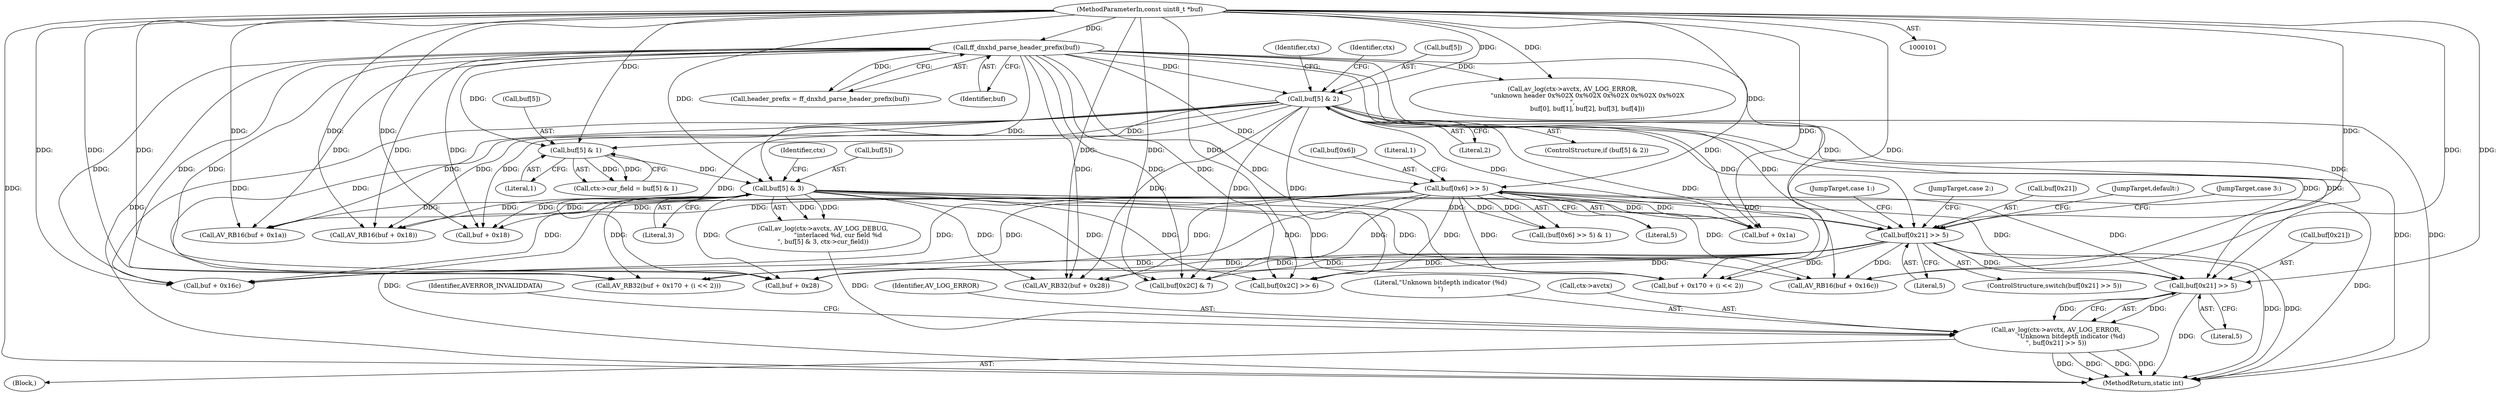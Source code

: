 digraph "0_FFmpeg_296debd213bd6dce7647cedd34eb64e5b94cdc92@array" {
"1000272" [label="(Call,buf[0x21] >> 5)"];
"1000244" [label="(Call,buf[0x21] >> 5)"];
"1000104" [label="(MethodParameterIn,const uint8_t *buf)"];
"1000166" [label="(Call,buf[5] & 2)"];
"1000135" [label="(Call,ff_dnxhd_parse_header_prefix(buf))"];
"1000221" [label="(Call,buf[0x6] >> 5)"];
"1000201" [label="(Call,buf[5] & 3)"];
"1000176" [label="(Call,buf[5] & 1)"];
"1000266" [label="(Call,av_log(ctx->avctx, AV_LOG_ERROR,\n               \"Unknown bitdepth indicator (%d)\n\", buf[0x21] >> 5))"];
"1000195" [label="(Call,av_log(ctx->avctx, AV_LOG_DEBUG,\n               \"interlaced %d, cur field %d\n\", buf[5] & 3, ctx->cur_field))"];
"1000104" [label="(MethodParameterIn,const uint8_t *buf)"];
"1000278" [label="(Identifier,AVERROR_INVALIDDATA)"];
"1000207" [label="(Identifier,ctx)"];
"1000276" [label="(Literal,5)"];
"1000225" [label="(Literal,5)"];
"1000282" [label="(Call,buf + 0x28)"];
"1000172" [label="(Call,ctx->cur_field = buf[5] & 1)"];
"1000281" [label="(Call,AV_RB32(buf + 0x28))"];
"1000255" [label="(JumpTarget,case 2:)"];
"1000239" [label="(Call,AV_RB16(buf + 0x1a))"];
"1000326" [label="(Call,buf[0x2C] & 7)"];
"1000231" [label="(Call,AV_RB16(buf + 0x18))"];
"1000232" [label="(Call,buf + 0x18)"];
"1000201" [label="(Call,buf[5] & 3)"];
"1000177" [label="(Call,buf[5])"];
"1000270" [label="(Identifier,AV_LOG_ERROR)"];
"1000221" [label="(Call,buf[0x6] >> 5)"];
"1000180" [label="(Literal,1)"];
"1000245" [label="(Call,buf[0x21])"];
"1000265" [label="(JumpTarget,default:)"];
"1000248" [label="(Literal,5)"];
"1000266" [label="(Call,av_log(ctx->avctx, AV_LOG_ERROR,\n               \"Unknown bitdepth indicator (%d)\n\", buf[0x21] >> 5))"];
"1000202" [label="(Call,buf[5])"];
"1000271" [label="(Literal,\"Unknown bitdepth indicator (%d)\n\")"];
"1000220" [label="(Call,(buf[0x6] >> 5) & 1)"];
"1000176" [label="(Call,buf[5] & 1)"];
"1000135" [label="(Call,ff_dnxhd_parse_header_prefix(buf))"];
"1000260" [label="(JumpTarget,case 3:)"];
"1000795" [label="(Call,buf + 0x170 + (i << 2))"];
"1000205" [label="(Literal,3)"];
"1000619" [label="(Call,buf + 0x16c)"];
"1000794" [label="(Call,AV_RB32(buf + 0x170 + (i << 2)))"];
"1000174" [label="(Identifier,ctx)"];
"1000133" [label="(Call,header_prefix = ff_dnxhd_parse_header_prefix(buf))"];
"1000273" [label="(Call,buf[0x21])"];
"1000136" [label="(Identifier,buf)"];
"1000618" [label="(Call,AV_RB16(buf + 0x16c))"];
"1000249" [label="(Block,)"];
"1000142" [label="(Call,av_log(ctx->avctx, AV_LOG_ERROR,\n               \"unknown header 0x%02X 0x%02X 0x%02X 0x%02X 0x%02X\n\",\n               buf[0], buf[1], buf[2], buf[3], buf[4]))"];
"1000244" [label="(Call,buf[0x21] >> 5)"];
"1000226" [label="(Literal,1)"];
"1000267" [label="(Call,ctx->avctx)"];
"1000213" [label="(Identifier,ctx)"];
"1000250" [label="(JumpTarget,case 1:)"];
"1000166" [label="(Call,buf[5] & 2)"];
"1000243" [label="(ControlStructure,switch(buf[0x21] >> 5))"];
"1000272" [label="(Call,buf[0x21] >> 5)"];
"1000165" [label="(ControlStructure,if (buf[5] & 2))"];
"1000240" [label="(Call,buf + 0x1a)"];
"1000851" [label="(MethodReturn,static int)"];
"1000170" [label="(Literal,2)"];
"1000167" [label="(Call,buf[5])"];
"1000222" [label="(Call,buf[0x6])"];
"1000362" [label="(Call,buf[0x2C] >> 6)"];
"1000272" -> "1000266"  [label="AST: "];
"1000272" -> "1000276"  [label="CFG: "];
"1000273" -> "1000272"  [label="AST: "];
"1000276" -> "1000272"  [label="AST: "];
"1000266" -> "1000272"  [label="CFG: "];
"1000272" -> "1000851"  [label="DDG: "];
"1000272" -> "1000266"  [label="DDG: "];
"1000272" -> "1000266"  [label="DDG: "];
"1000244" -> "1000272"  [label="DDG: "];
"1000104" -> "1000272"  [label="DDG: "];
"1000166" -> "1000272"  [label="DDG: "];
"1000221" -> "1000272"  [label="DDG: "];
"1000201" -> "1000272"  [label="DDG: "];
"1000135" -> "1000272"  [label="DDG: "];
"1000244" -> "1000243"  [label="AST: "];
"1000244" -> "1000248"  [label="CFG: "];
"1000245" -> "1000244"  [label="AST: "];
"1000248" -> "1000244"  [label="AST: "];
"1000250" -> "1000244"  [label="CFG: "];
"1000255" -> "1000244"  [label="CFG: "];
"1000260" -> "1000244"  [label="CFG: "];
"1000265" -> "1000244"  [label="CFG: "];
"1000244" -> "1000851"  [label="DDG: "];
"1000244" -> "1000851"  [label="DDG: "];
"1000104" -> "1000244"  [label="DDG: "];
"1000166" -> "1000244"  [label="DDG: "];
"1000221" -> "1000244"  [label="DDG: "];
"1000201" -> "1000244"  [label="DDG: "];
"1000135" -> "1000244"  [label="DDG: "];
"1000244" -> "1000281"  [label="DDG: "];
"1000244" -> "1000282"  [label="DDG: "];
"1000244" -> "1000326"  [label="DDG: "];
"1000244" -> "1000362"  [label="DDG: "];
"1000244" -> "1000618"  [label="DDG: "];
"1000244" -> "1000619"  [label="DDG: "];
"1000244" -> "1000794"  [label="DDG: "];
"1000244" -> "1000795"  [label="DDG: "];
"1000104" -> "1000101"  [label="AST: "];
"1000104" -> "1000851"  [label="DDG: "];
"1000104" -> "1000135"  [label="DDG: "];
"1000104" -> "1000142"  [label="DDG: "];
"1000104" -> "1000166"  [label="DDG: "];
"1000104" -> "1000176"  [label="DDG: "];
"1000104" -> "1000201"  [label="DDG: "];
"1000104" -> "1000221"  [label="DDG: "];
"1000104" -> "1000231"  [label="DDG: "];
"1000104" -> "1000232"  [label="DDG: "];
"1000104" -> "1000239"  [label="DDG: "];
"1000104" -> "1000240"  [label="DDG: "];
"1000104" -> "1000281"  [label="DDG: "];
"1000104" -> "1000282"  [label="DDG: "];
"1000104" -> "1000326"  [label="DDG: "];
"1000104" -> "1000362"  [label="DDG: "];
"1000104" -> "1000618"  [label="DDG: "];
"1000104" -> "1000619"  [label="DDG: "];
"1000104" -> "1000794"  [label="DDG: "];
"1000104" -> "1000795"  [label="DDG: "];
"1000166" -> "1000165"  [label="AST: "];
"1000166" -> "1000170"  [label="CFG: "];
"1000167" -> "1000166"  [label="AST: "];
"1000170" -> "1000166"  [label="AST: "];
"1000174" -> "1000166"  [label="CFG: "];
"1000213" -> "1000166"  [label="CFG: "];
"1000166" -> "1000851"  [label="DDG: "];
"1000166" -> "1000851"  [label="DDG: "];
"1000135" -> "1000166"  [label="DDG: "];
"1000166" -> "1000176"  [label="DDG: "];
"1000166" -> "1000231"  [label="DDG: "];
"1000166" -> "1000232"  [label="DDG: "];
"1000166" -> "1000239"  [label="DDG: "];
"1000166" -> "1000240"  [label="DDG: "];
"1000166" -> "1000281"  [label="DDG: "];
"1000166" -> "1000282"  [label="DDG: "];
"1000166" -> "1000326"  [label="DDG: "];
"1000166" -> "1000362"  [label="DDG: "];
"1000166" -> "1000618"  [label="DDG: "];
"1000166" -> "1000619"  [label="DDG: "];
"1000166" -> "1000794"  [label="DDG: "];
"1000166" -> "1000795"  [label="DDG: "];
"1000135" -> "1000133"  [label="AST: "];
"1000135" -> "1000136"  [label="CFG: "];
"1000136" -> "1000135"  [label="AST: "];
"1000133" -> "1000135"  [label="CFG: "];
"1000135" -> "1000851"  [label="DDG: "];
"1000135" -> "1000133"  [label="DDG: "];
"1000135" -> "1000142"  [label="DDG: "];
"1000135" -> "1000176"  [label="DDG: "];
"1000135" -> "1000201"  [label="DDG: "];
"1000135" -> "1000221"  [label="DDG: "];
"1000135" -> "1000231"  [label="DDG: "];
"1000135" -> "1000232"  [label="DDG: "];
"1000135" -> "1000239"  [label="DDG: "];
"1000135" -> "1000240"  [label="DDG: "];
"1000135" -> "1000281"  [label="DDG: "];
"1000135" -> "1000282"  [label="DDG: "];
"1000135" -> "1000326"  [label="DDG: "];
"1000135" -> "1000362"  [label="DDG: "];
"1000135" -> "1000618"  [label="DDG: "];
"1000135" -> "1000619"  [label="DDG: "];
"1000135" -> "1000794"  [label="DDG: "];
"1000135" -> "1000795"  [label="DDG: "];
"1000221" -> "1000220"  [label="AST: "];
"1000221" -> "1000225"  [label="CFG: "];
"1000222" -> "1000221"  [label="AST: "];
"1000225" -> "1000221"  [label="AST: "];
"1000226" -> "1000221"  [label="CFG: "];
"1000221" -> "1000851"  [label="DDG: "];
"1000221" -> "1000220"  [label="DDG: "];
"1000221" -> "1000220"  [label="DDG: "];
"1000221" -> "1000231"  [label="DDG: "];
"1000221" -> "1000232"  [label="DDG: "];
"1000221" -> "1000239"  [label="DDG: "];
"1000221" -> "1000240"  [label="DDG: "];
"1000221" -> "1000281"  [label="DDG: "];
"1000221" -> "1000282"  [label="DDG: "];
"1000221" -> "1000326"  [label="DDG: "];
"1000221" -> "1000362"  [label="DDG: "];
"1000221" -> "1000618"  [label="DDG: "];
"1000221" -> "1000619"  [label="DDG: "];
"1000221" -> "1000794"  [label="DDG: "];
"1000221" -> "1000795"  [label="DDG: "];
"1000201" -> "1000195"  [label="AST: "];
"1000201" -> "1000205"  [label="CFG: "];
"1000202" -> "1000201"  [label="AST: "];
"1000205" -> "1000201"  [label="AST: "];
"1000207" -> "1000201"  [label="CFG: "];
"1000201" -> "1000851"  [label="DDG: "];
"1000201" -> "1000195"  [label="DDG: "];
"1000201" -> "1000195"  [label="DDG: "];
"1000176" -> "1000201"  [label="DDG: "];
"1000201" -> "1000231"  [label="DDG: "];
"1000201" -> "1000232"  [label="DDG: "];
"1000201" -> "1000239"  [label="DDG: "];
"1000201" -> "1000240"  [label="DDG: "];
"1000201" -> "1000281"  [label="DDG: "];
"1000201" -> "1000282"  [label="DDG: "];
"1000201" -> "1000326"  [label="DDG: "];
"1000201" -> "1000362"  [label="DDG: "];
"1000201" -> "1000618"  [label="DDG: "];
"1000201" -> "1000619"  [label="DDG: "];
"1000201" -> "1000794"  [label="DDG: "];
"1000201" -> "1000795"  [label="DDG: "];
"1000176" -> "1000172"  [label="AST: "];
"1000176" -> "1000180"  [label="CFG: "];
"1000177" -> "1000176"  [label="AST: "];
"1000180" -> "1000176"  [label="AST: "];
"1000172" -> "1000176"  [label="CFG: "];
"1000176" -> "1000172"  [label="DDG: "];
"1000176" -> "1000172"  [label="DDG: "];
"1000266" -> "1000249"  [label="AST: "];
"1000267" -> "1000266"  [label="AST: "];
"1000270" -> "1000266"  [label="AST: "];
"1000271" -> "1000266"  [label="AST: "];
"1000278" -> "1000266"  [label="CFG: "];
"1000266" -> "1000851"  [label="DDG: "];
"1000266" -> "1000851"  [label="DDG: "];
"1000266" -> "1000851"  [label="DDG: "];
"1000266" -> "1000851"  [label="DDG: "];
"1000195" -> "1000266"  [label="DDG: "];
}
